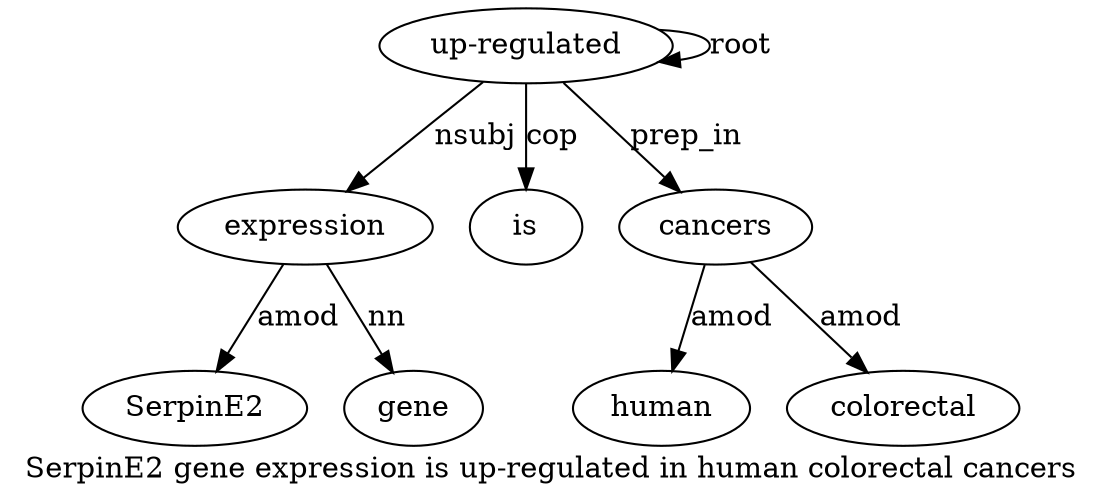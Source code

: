 digraph "SerpinE2 gene expression is up-regulated in human colorectal cancers" {
label="SerpinE2 gene expression is up-regulated in human colorectal cancers";
expression3 [style=filled, fillcolor=white, label=expression];
SerpinE21 [style=filled, fillcolor=white, label=SerpinE2];
expression3 -> SerpinE21  [label=amod];
gene2 [style=filled, fillcolor=white, label=gene];
expression3 -> gene2  [label=nn];
"up-regulated5" [style=filled, fillcolor=white, label="up-regulated"];
"up-regulated5" -> expression3  [label=nsubj];
is4 [style=filled, fillcolor=white, label=is];
"up-regulated5" -> is4  [label=cop];
"up-regulated5" -> "up-regulated5"  [label=root];
cancers9 [style=filled, fillcolor=white, label=cancers];
human7 [style=filled, fillcolor=white, label=human];
cancers9 -> human7  [label=amod];
colorectal8 [style=filled, fillcolor=white, label=colorectal];
cancers9 -> colorectal8  [label=amod];
"up-regulated5" -> cancers9  [label=prep_in];
}
